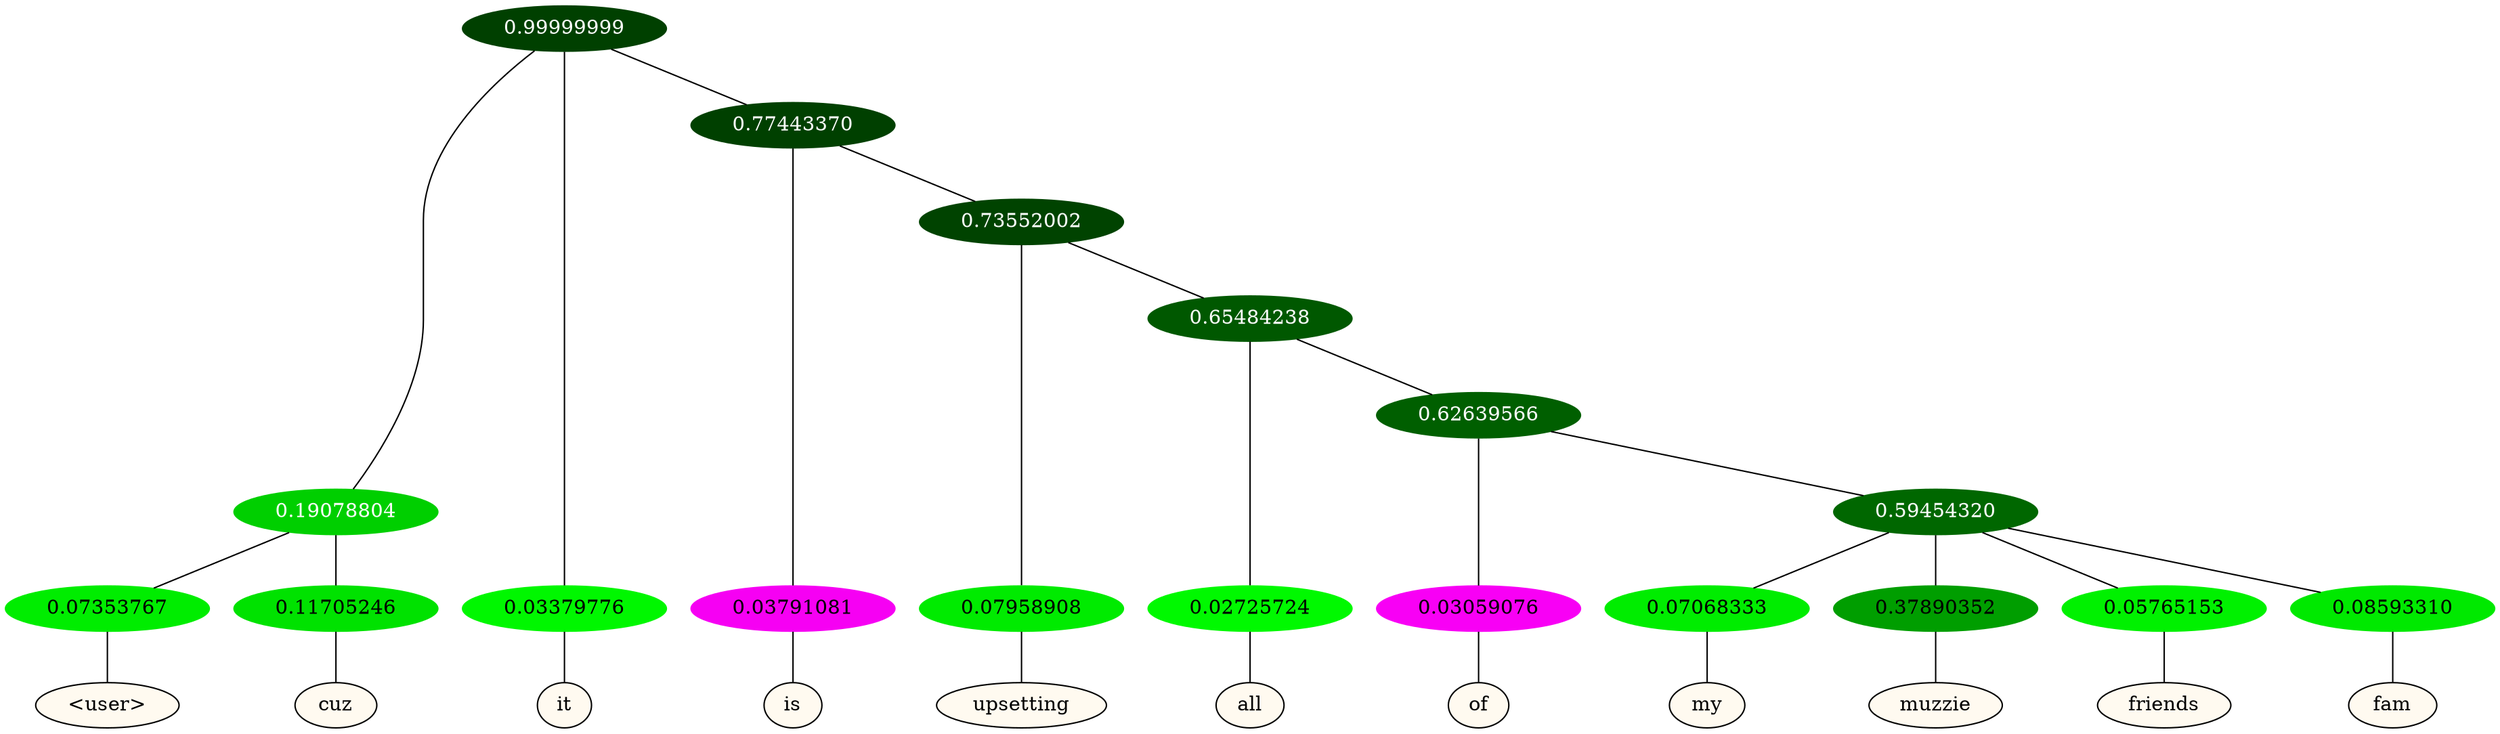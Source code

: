 graph {
	node [format=png height=0.15 nodesep=0.001 ordering=out overlap=prism overlap_scaling=0.01 ranksep=0.001 ratio=0.2 style=filled width=0.15]
	{
		rank=same
		a_w_4 [label="\<user\>" color=black fillcolor=floralwhite style="filled,solid"]
		a_w_5 [label=cuz color=black fillcolor=floralwhite style="filled,solid"]
		a_w_2 [label=it color=black fillcolor=floralwhite style="filled,solid"]
		a_w_6 [label=is color=black fillcolor=floralwhite style="filled,solid"]
		a_w_8 [label=upsetting color=black fillcolor=floralwhite style="filled,solid"]
		a_w_10 [label=all color=black fillcolor=floralwhite style="filled,solid"]
		a_w_12 [label=of color=black fillcolor=floralwhite style="filled,solid"]
		a_w_14 [label=my color=black fillcolor=floralwhite style="filled,solid"]
		a_w_15 [label=muzzie color=black fillcolor=floralwhite style="filled,solid"]
		a_w_16 [label=friends color=black fillcolor=floralwhite style="filled,solid"]
		a_w_17 [label=fam color=black fillcolor=floralwhite style="filled,solid"]
	}
	a_n_4 -- a_w_4
	a_n_5 -- a_w_5
	a_n_2 -- a_w_2
	a_n_6 -- a_w_6
	a_n_8 -- a_w_8
	a_n_10 -- a_w_10
	a_n_12 -- a_w_12
	a_n_14 -- a_w_14
	a_n_15 -- a_w_15
	a_n_16 -- a_w_16
	a_n_17 -- a_w_17
	{
		rank=same
		a_n_4 [label=0.07353767 color="0.334 1.000 0.926" fontcolor=black]
		a_n_5 [label=0.11705246 color="0.334 1.000 0.883" fontcolor=black]
		a_n_2 [label=0.03379776 color="0.334 1.000 0.966" fontcolor=black]
		a_n_6 [label=0.03791081 color="0.835 1.000 0.962" fontcolor=black]
		a_n_8 [label=0.07958908 color="0.334 1.000 0.920" fontcolor=black]
		a_n_10 [label=0.02725724 color="0.334 1.000 0.973" fontcolor=black]
		a_n_12 [label=0.03059076 color="0.835 1.000 0.969" fontcolor=black]
		a_n_14 [label=0.07068333 color="0.334 1.000 0.929" fontcolor=black]
		a_n_15 [label=0.37890352 color="0.334 1.000 0.621" fontcolor=black]
		a_n_16 [label=0.05765153 color="0.334 1.000 0.942" fontcolor=black]
		a_n_17 [label=0.08593310 color="0.334 1.000 0.914" fontcolor=black]
	}
	a_n_0 [label=0.99999999 color="0.334 1.000 0.250" fontcolor=grey99]
	a_n_1 [label=0.19078804 color="0.334 1.000 0.809" fontcolor=grey99]
	a_n_0 -- a_n_1
	a_n_0 -- a_n_2
	a_n_3 [label=0.77443370 color="0.334 1.000 0.250" fontcolor=grey99]
	a_n_0 -- a_n_3
	a_n_1 -- a_n_4
	a_n_1 -- a_n_5
	a_n_3 -- a_n_6
	a_n_7 [label=0.73552002 color="0.334 1.000 0.264" fontcolor=grey99]
	a_n_3 -- a_n_7
	a_n_7 -- a_n_8
	a_n_9 [label=0.65484238 color="0.334 1.000 0.345" fontcolor=grey99]
	a_n_7 -- a_n_9
	a_n_9 -- a_n_10
	a_n_11 [label=0.62639566 color="0.334 1.000 0.374" fontcolor=grey99]
	a_n_9 -- a_n_11
	a_n_11 -- a_n_12
	a_n_13 [label=0.59454320 color="0.334 1.000 0.405" fontcolor=grey99]
	a_n_11 -- a_n_13
	a_n_13 -- a_n_14
	a_n_13 -- a_n_15
	a_n_13 -- a_n_16
	a_n_13 -- a_n_17
}
